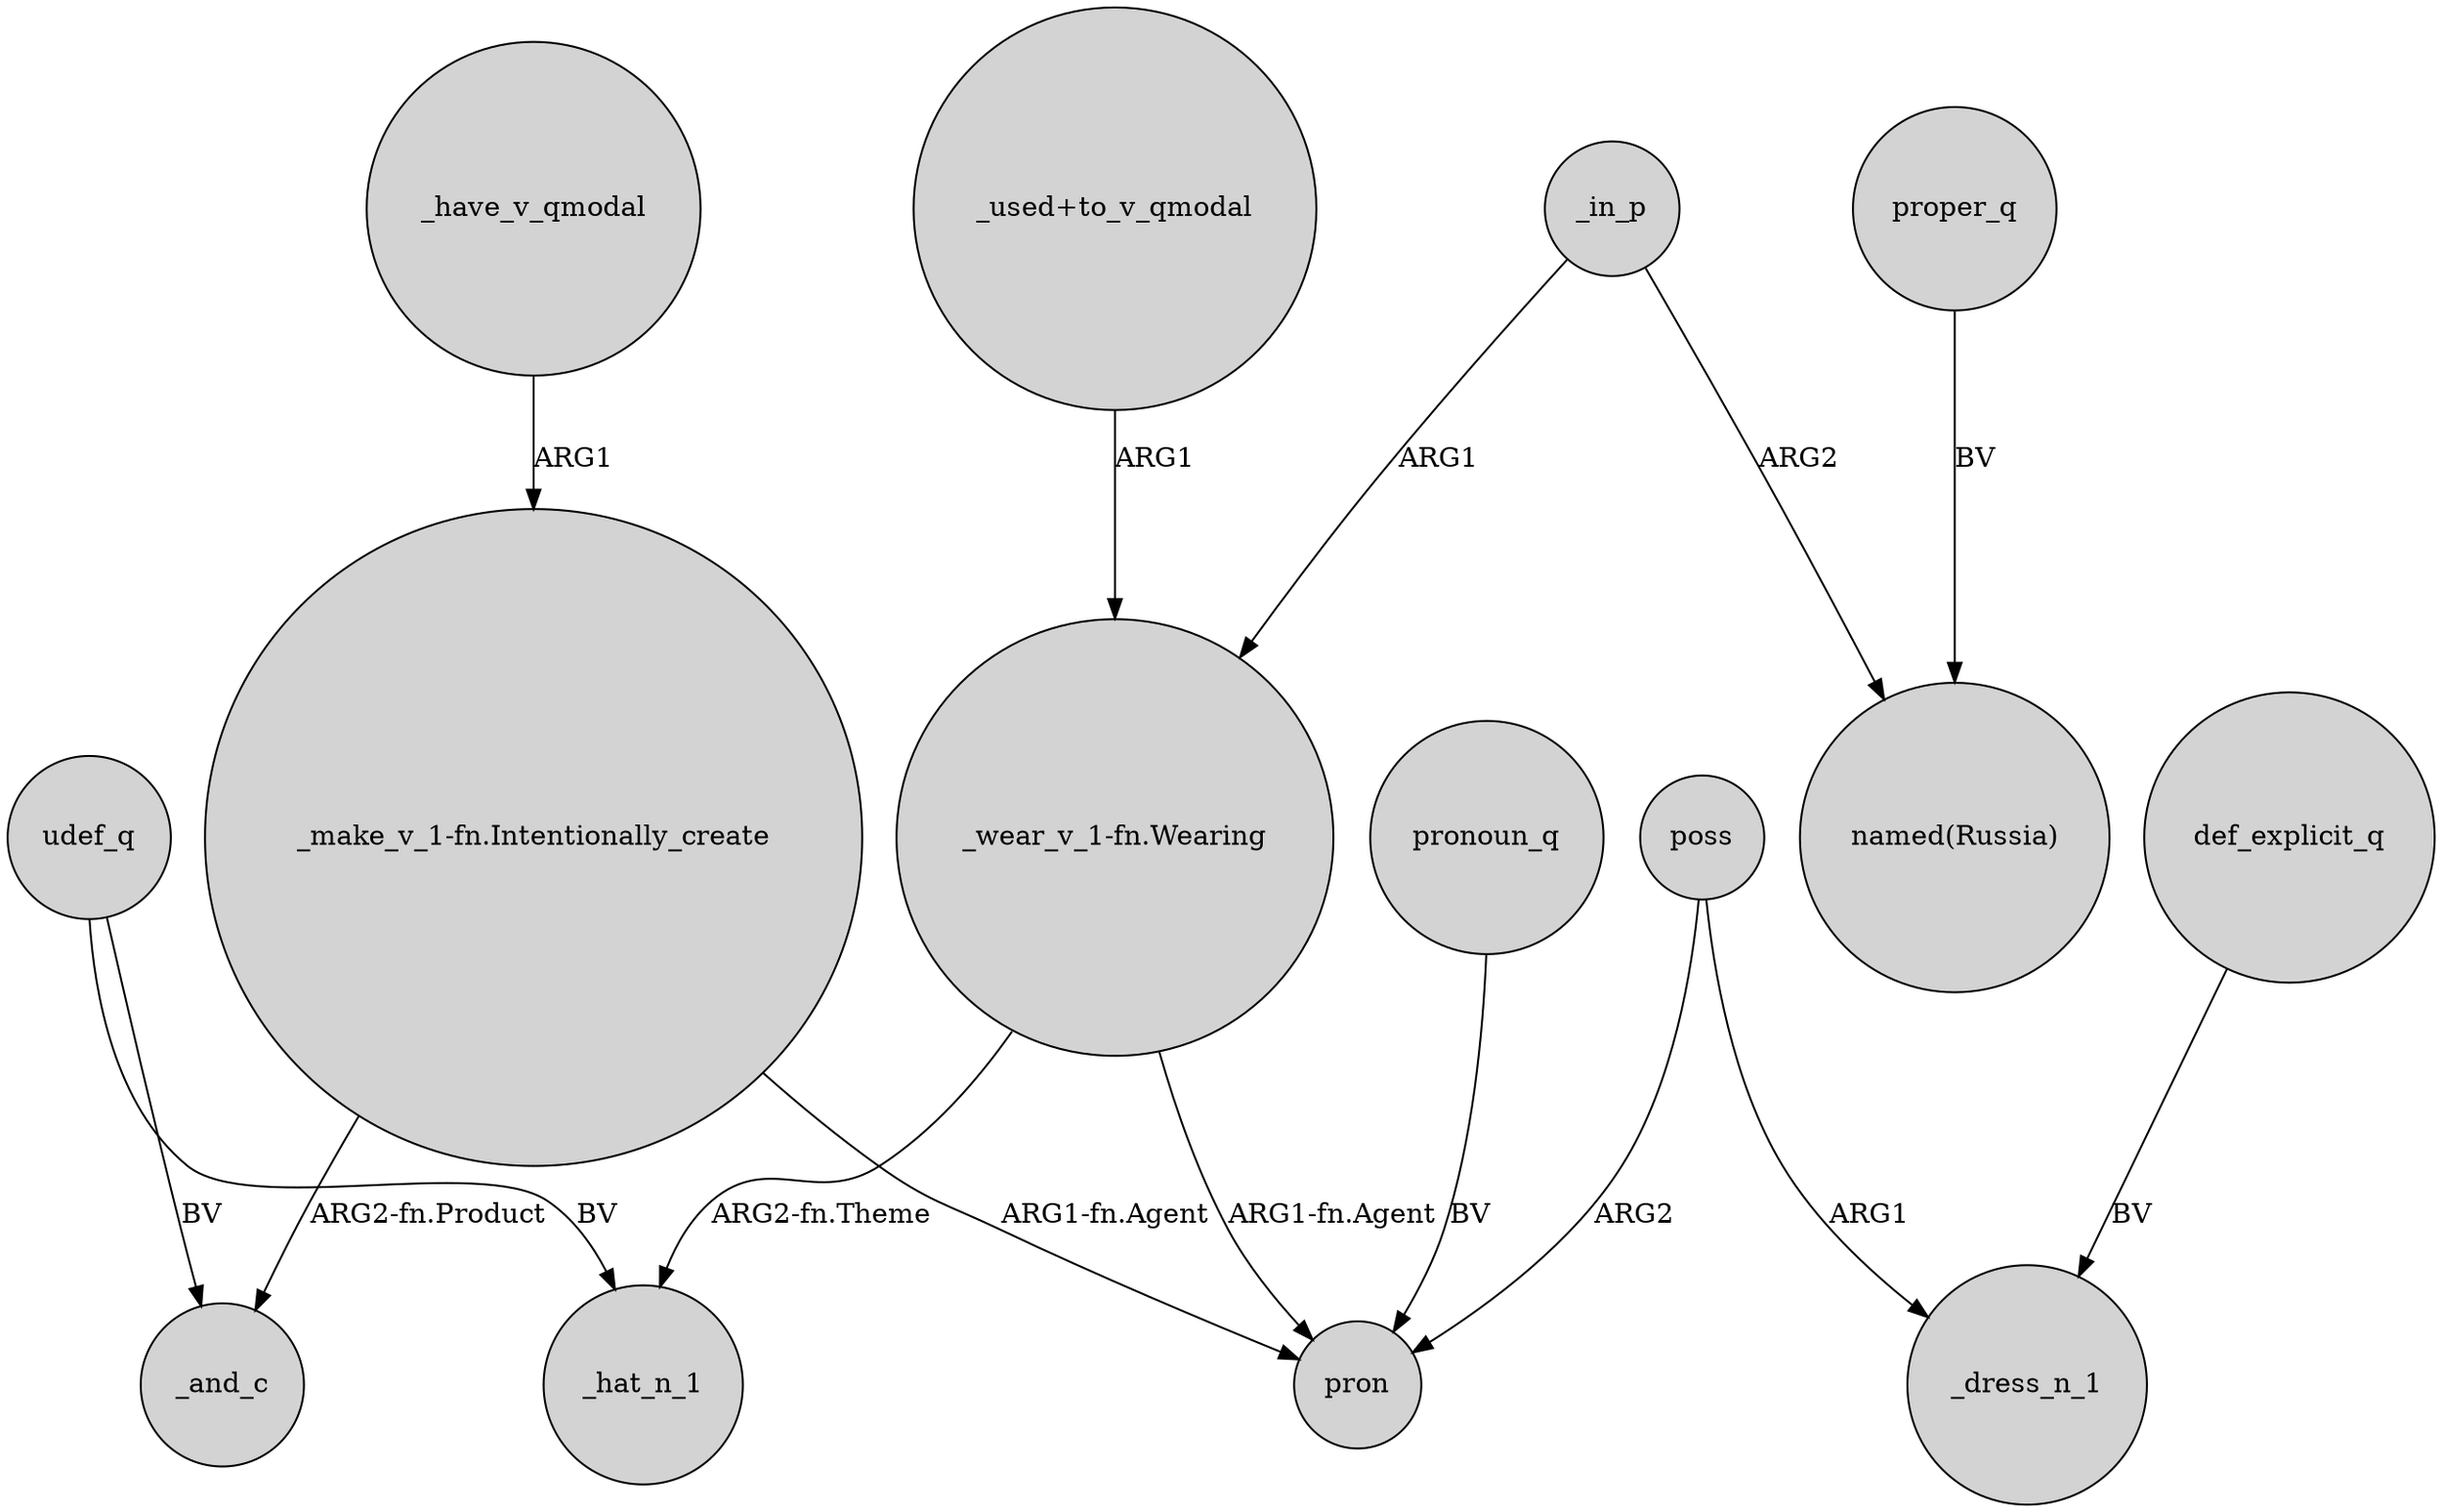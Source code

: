 digraph {
	node [shape=circle style=filled]
	"_wear_v_1-fn.Wearing" -> pron [label="ARG1-fn.Agent"]
	_in_p -> "named(Russia)" [label=ARG2]
	_in_p -> "_wear_v_1-fn.Wearing" [label=ARG1]
	proper_q -> "named(Russia)" [label=BV]
	_have_v_qmodal -> "_make_v_1-fn.Intentionally_create" [label=ARG1]
	"_make_v_1-fn.Intentionally_create" -> pron [label="ARG1-fn.Agent"]
	poss -> _dress_n_1 [label=ARG1]
	udef_q -> _hat_n_1 [label=BV]
	def_explicit_q -> _dress_n_1 [label=BV]
	poss -> pron [label=ARG2]
	udef_q -> _and_c [label=BV]
	"_used+to_v_qmodal" -> "_wear_v_1-fn.Wearing" [label=ARG1]
	"_make_v_1-fn.Intentionally_create" -> _and_c [label="ARG2-fn.Product"]
	"_wear_v_1-fn.Wearing" -> _hat_n_1 [label="ARG2-fn.Theme"]
	pronoun_q -> pron [label=BV]
}
